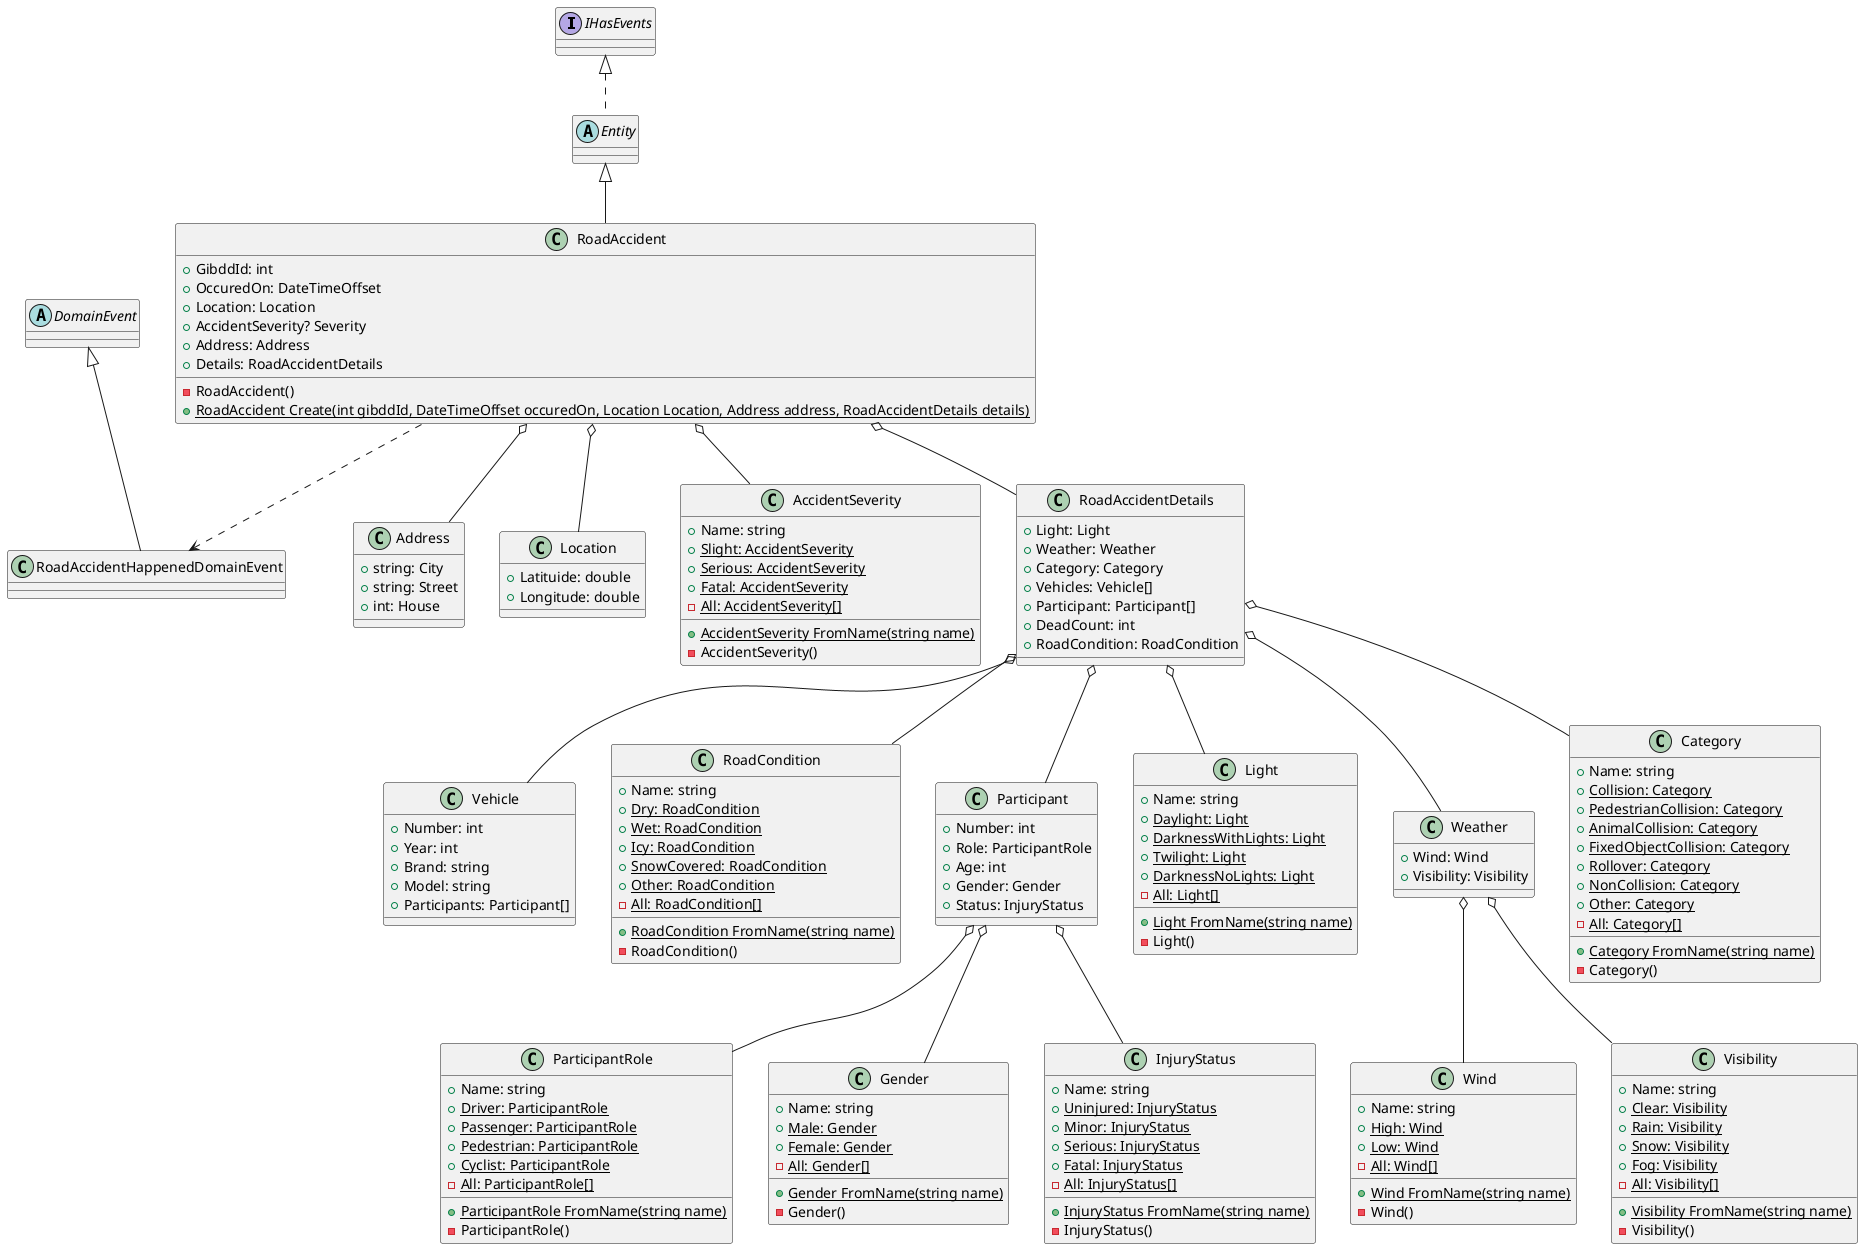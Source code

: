 @startuml road-accidents

' Base
    interface IHasEvents
    abstract class DomainEvent
    abstract class Entity implements IHasEvents

' RoadAccident
    class RoadAccident extends Entity {
        +GibddId: int
        +OccuredOn: DateTimeOffset
        +Location: Location
        +AccidentSeverity? Severity
        +Address: Address
        +Details: RoadAccidentDetails
        -RoadAccident()
        +{static} RoadAccident Create(int gibddId, DateTimeOffset occuredOn, Location Location, Address address, RoadAccidentDetails details)
    }

    class RoadAccidentHappenedDomainEvent extends DomainEvent

    class Address {
        +string: City
        +string: Street
        +int: House
    }

    class Location {
        +Latituide: double
        +Longitude: double
    }

    class AccidentSeverity {
        +Name: string
        +{static} Slight: AccidentSeverity 
        +{static} Serious: AccidentSeverity 
        +{static} Fatal: AccidentSeverity 
        -{static} All: AccidentSeverity[] 
        +{static} AccidentSeverity FromName(string name)
        -AccidentSeverity()
    }

    class RoadAccidentDetails {
        +Light: Light
        +Weather: Weather
        +Category: Category
        +Vehicles: Vehicle[]
        +Participant: Participant[]
        +DeadCount: int
        +RoadCondition: RoadCondition
    }

    class Vehicle {
        +Number: int
        +Year: int
        +Brand: string
        +Model: string
        +Participants: Participant[]
    }

    class RoadCondition {
        +Name: string
        +{static} Dry: RoadCondition
        +{static} Wet: RoadCondition 
        +{static} Icy: RoadCondition 
        +{static} SnowCovered: RoadCondition 
        +{static} Other: RoadCondition 
        -{static} All: RoadCondition[]
        +{static} RoadCondition FromName(string name)
        -RoadCondition()
    }

    class Participant {
        +Number: int
        +Role: ParticipantRole
        +Age: int
        +Gender: Gender
        +Status: InjuryStatus
    }

    class ParticipantRole {
        +Name: string
        +{static} Driver: ParticipantRole
        +{static} Passenger: ParticipantRole 
        +{static} Pedestrian: ParticipantRole 
        +{static} Cyclist: ParticipantRole 
        -{static} All: ParticipantRole[]
        +{static} ParticipantRole FromName(string name)
        -ParticipantRole()
    }

    class Gender {
        +Name: string
        +{static} Male: Gender
        +{static} Female: Gender 
        -{static} All: Gender[]
        +{static} Gender FromName(string name)
        -Gender()
    }

    class InjuryStatus {
        +Name: string
        +{static} Uninjured: InjuryStatus
        +{static} Minor: InjuryStatus 
        +{static} Serious: InjuryStatus 
        +{static} Fatal: InjuryStatus 
        -{static} All: InjuryStatus[]
        +{static} InjuryStatus FromName(string name)
        -InjuryStatus()
    }

    class Light {
        +Name: string
        +{static} Daylight: Light
        +{static} DarknessWithLights: Light 
        +{static} Twilight: Light 
        +{static} DarknessNoLights: Light 
        -{static} All: Light[]
        +{static} Light FromName(string name)
        -Light()
    }

    class Weather {
        +Wind: Wind
        +Visibility: Visibility
    }

    class Wind {
        +Name: string
        +{static} High: Wind
        +{static} Low: Wind 
        -{static} All: Wind[]
        +{static} Wind FromName(string name)
        -Wind()
    }

    class Visibility {
        +Name: string
        +{static} Clear: Visibility 
        +{static} Rain: Visibility 
        +{static} Snow: Visibility 
        +{static} Fog: Visibility 
        -{static} All: Visibility[] 
        +{static} Visibility FromName(string name)
        -Visibility()
    }

    class Category {
        +Name: string
        +{static} Collision: Category 
        +{static} PedestrianCollision: Category 
        +{static} AnimalCollision: Category 
        +{static} FixedObjectCollision: Category 
        +{static} Rollover: Category 
        +{static} NonCollision: Category 
        +{static} Other: Category 
        -{static} All: Category[] 
        +{static} Category FromName(string name)
        -Category()
    }

    RoadAccident ..> RoadAccidentHappenedDomainEvent
    RoadAccident o-- AccidentSeverity
    RoadAccident o-- Location
    RoadAccident o-- Address
    RoadAccident o-- RoadAccidentDetails

    RoadAccidentDetails o-- Light
    RoadAccidentDetails o-- Weather
    RoadAccidentDetails o-- Category
    RoadAccidentDetails o-- Vehicle
    RoadAccidentDetails o-- Participant
    RoadAccidentDetails o-- RoadCondition

    Weather o-- Wind
    Weather o-- Visibility

    Participant o-- Gender
    Participant o-- InjuryStatus
    Participant o-- ParticipantRole

@enduml